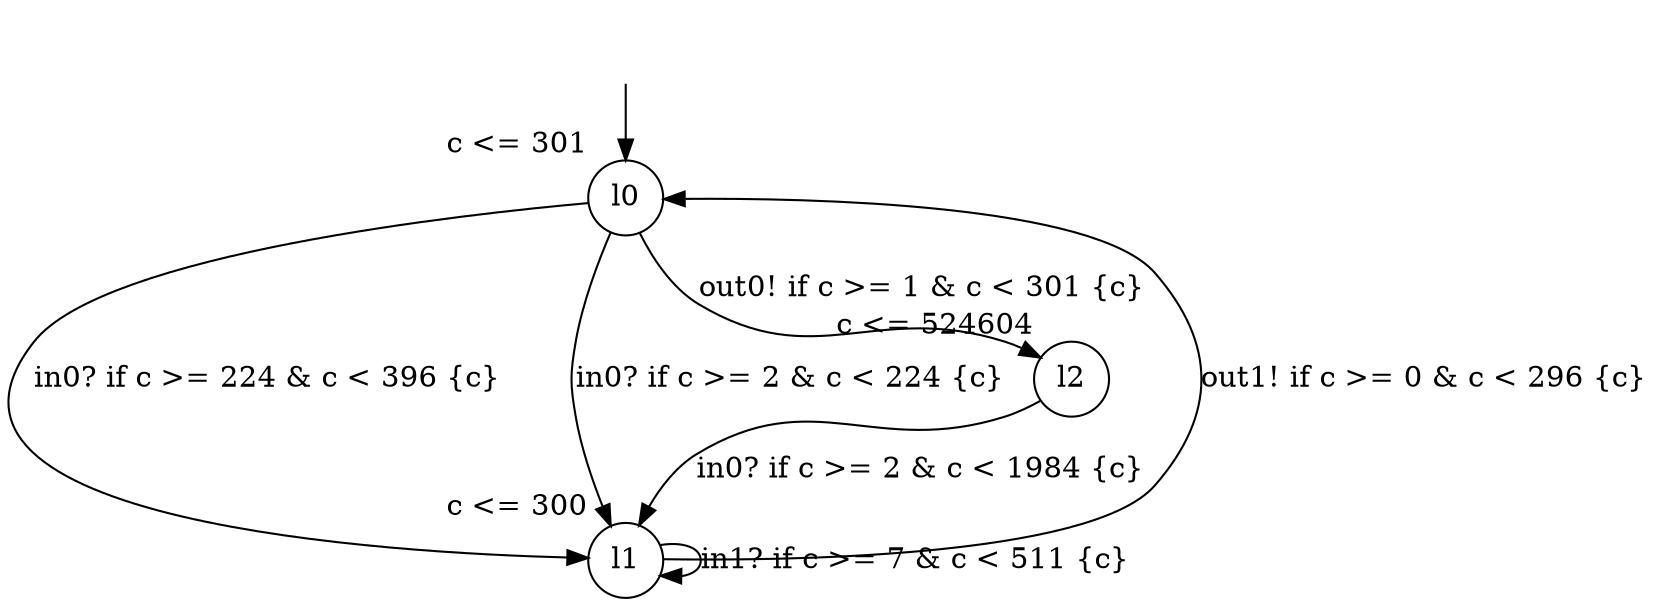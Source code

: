 digraph g {
__start0 [label="" shape="none"];
l0 [shape="circle" margin=0 label="l0", xlabel="c <= 301"];
l1 [shape="circle" margin=0 label="l1", xlabel="c <= 300"];
l2 [shape="circle" margin=0 label="l2", xlabel="c <= 524604"];
l0 -> l2 [label="out0! if c >= 1 & c < 301 {c} "];
l0 -> l1 [label="in0? if c >= 224 & c < 396 {c} "];
l0 -> l1 [label="in0? if c >= 2 & c < 224 {c} "];
l1 -> l1 [label="in1? if c >= 7 & c < 511 {c} "];
l1 -> l0 [label="out1! if c >= 0 & c < 296 {c} "];
l2 -> l1 [label="in0? if c >= 2 & c < 1984 {c} "];
__start0 -> l0;
}

